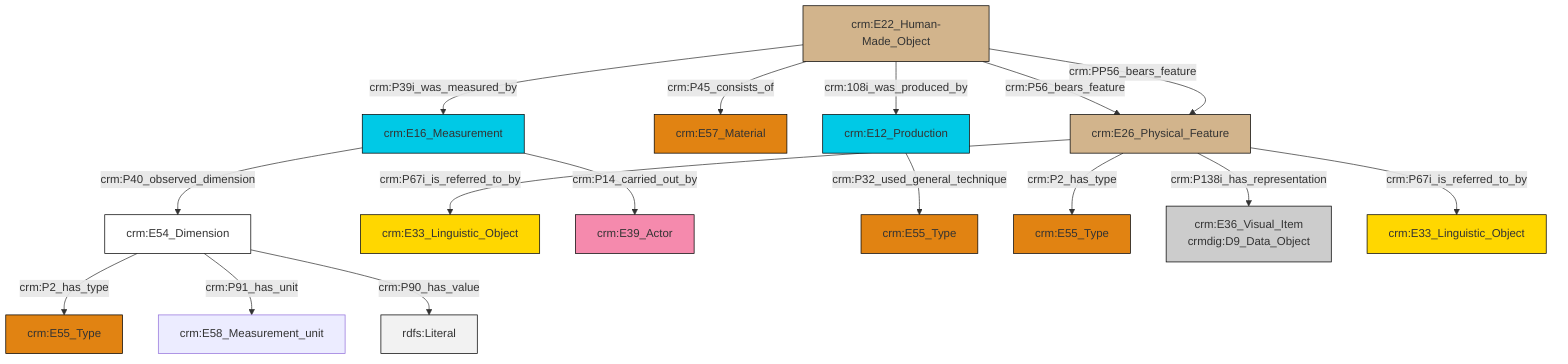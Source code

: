 graph TD
classDef Literal fill:#f2f2f2,stroke:#000000;
classDef CRM_Entity fill:#FFFFFF,stroke:#000000;
classDef Temporal_Entity fill:#00C9E6, stroke:#000000;
classDef Type fill:#E18312, stroke:#000000;
classDef Time-Span fill:#2C9C91, stroke:#000000;
classDef Appellation fill:#FFEB7F, stroke:#000000;
classDef Place fill:#008836, stroke:#000000;
classDef Persistent_Item fill:#B266B2, stroke:#000000;
classDef Conceptual_Object fill:#FFD700, stroke:#000000;
classDef Physical_Thing fill:#D2B48C, stroke:#000000;
classDef Actor fill:#f58aad, stroke:#000000;
classDef PC_Classes fill:#4ce600, stroke:#000000;
classDef Multi fill:#cccccc,stroke:#000000;

0["crm:E22_Human-Made_Object"]:::Physical_Thing -->|crm:P56_bears_feature| 1["crm:E26_Physical_Feature"]:::Physical_Thing
2["crm:E54_Dimension"]:::CRM_Entity -->|crm:P2_has_type| 3["crm:E55_Type"]:::Type
1["crm:E26_Physical_Feature"]:::Physical_Thing -->|crm:P67i_is_referred_to_by| 4["crm:E33_Linguistic_Object"]:::Conceptual_Object
0["crm:E22_Human-Made_Object"]:::Physical_Thing -->|crm:P45_consists_of| 7["crm:E57_Material"]:::Type
0["crm:E22_Human-Made_Object"]:::Physical_Thing -->|crm:P39i_was_measured_by| 9["crm:E16_Measurement"]:::Temporal_Entity
10["crm:E12_Production"]:::Temporal_Entity -->|crm:P32_used_general_technique| 11["crm:E55_Type"]:::Type
1["crm:E26_Physical_Feature"]:::Physical_Thing -->|crm:P2_has_type| 13["crm:E55_Type"]:::Type
9["crm:E16_Measurement"]:::Temporal_Entity -->|crm:P14_carried_out_by| 5["crm:E39_Actor"]:::Actor
0["crm:E22_Human-Made_Object"]:::Physical_Thing -->|crm:108i_was_produced_by| 10["crm:E12_Production"]:::Temporal_Entity
2["crm:E54_Dimension"]:::CRM_Entity -->|crm:P91_has_unit| 14["crm:E58_Measurement_unit"]:::Default
1["crm:E26_Physical_Feature"]:::Physical_Thing -->|crm:P138i_has_representation| 16["crm:E36_Visual_Item<br>crmdig:D9_Data_Object"]:::Multi
1["crm:E26_Physical_Feature"]:::Physical_Thing -->|crm:P67i_is_referred_to_by| 20["crm:E33_Linguistic_Object"]:::Conceptual_Object
0["crm:E22_Human-Made_Object"]:::Physical_Thing -->|crm:PP56_bears_feature| 1["crm:E26_Physical_Feature"]:::Physical_Thing
9["crm:E16_Measurement"]:::Temporal_Entity -->|crm:P40_observed_dimension| 2["crm:E54_Dimension"]:::CRM_Entity
2["crm:E54_Dimension"]:::CRM_Entity -->|crm:P90_has_value| 29[rdfs:Literal]:::Literal